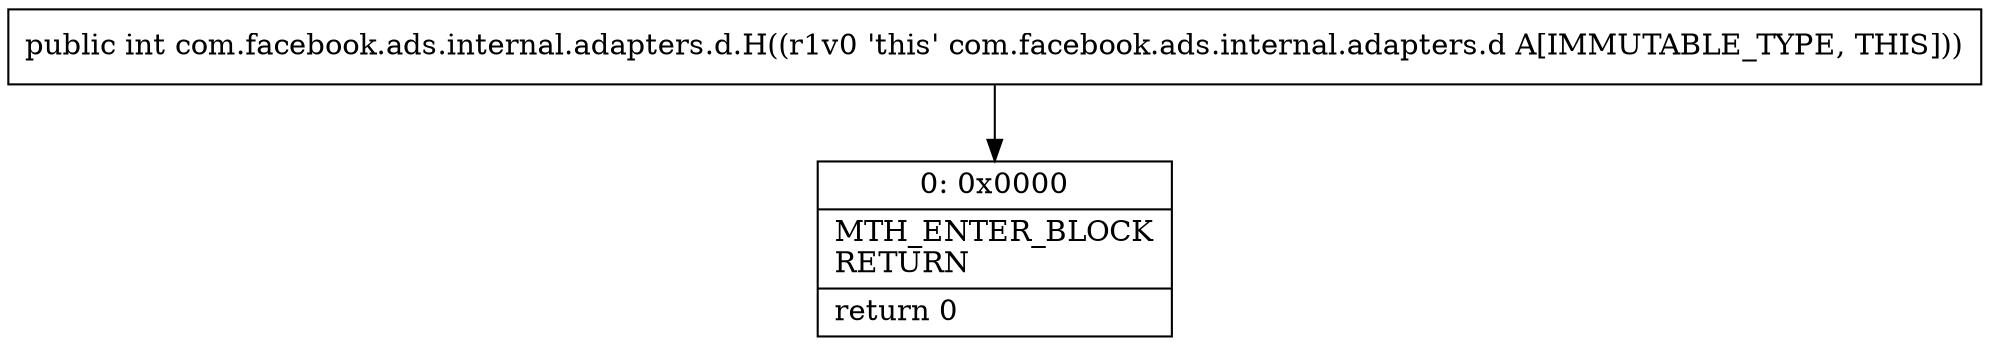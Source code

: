 digraph "CFG forcom.facebook.ads.internal.adapters.d.H()I" {
Node_0 [shape=record,label="{0\:\ 0x0000|MTH_ENTER_BLOCK\lRETURN\l|return 0\l}"];
MethodNode[shape=record,label="{public int com.facebook.ads.internal.adapters.d.H((r1v0 'this' com.facebook.ads.internal.adapters.d A[IMMUTABLE_TYPE, THIS])) }"];
MethodNode -> Node_0;
}

